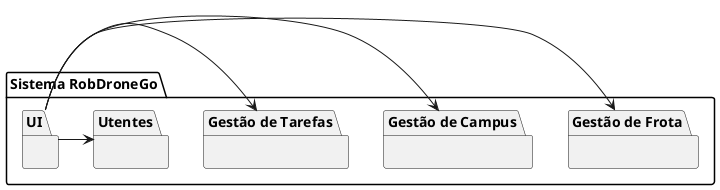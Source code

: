 @startuml

package "Sistema RobDroneGo" {
    package "UI" {
    }
    package "Gestão de Frota" {

    }
    package "Gestão de Campus" {

    }
    package "Gestão de Tarefas" {

    }
    package "Utentes" {

    }

    "UI" -> "Gestão de Frota" 
    "UI" -> "Gestão de Campus"
    "UI" -> "Gestão de Tarefas"
    "UI" -> "Utentes"
  }